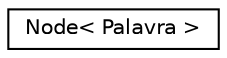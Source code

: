 digraph "Graphical Class Hierarchy"
{
  edge [fontname="Helvetica",fontsize="10",labelfontname="Helvetica",labelfontsize="10"];
  node [fontname="Helvetica",fontsize="10",shape=record];
  rankdir="LR";
  Node1 [label="Node\< Palavra \>",height=0.2,width=0.4,color="black", fillcolor="white", style="filled",URL="$class_node.html"];
}

